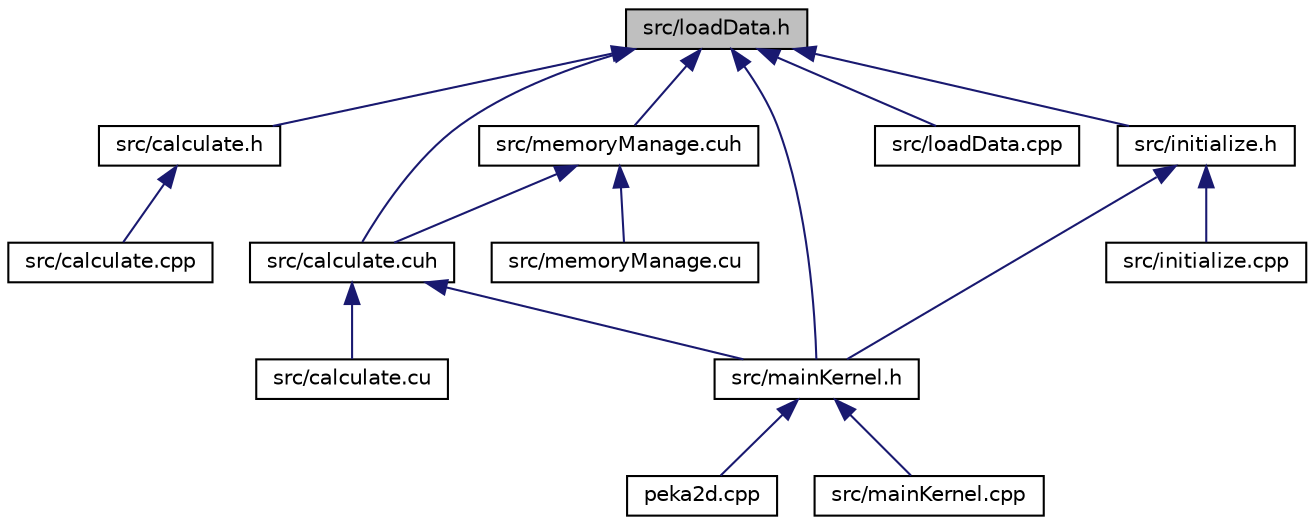 digraph "src/loadData.h"
{
 // LATEX_PDF_SIZE
  edge [fontname="Helvetica",fontsize="10",labelfontname="Helvetica",labelfontsize="10"];
  node [fontname="Helvetica",fontsize="10",shape=record];
  Node1 [label="src/loadData.h",height=0.2,width=0.4,color="black", fillcolor="grey75", style="filled", fontcolor="black",tooltip=" "];
  Node1 -> Node2 [dir="back",color="midnightblue",fontsize="10",style="solid"];
  Node2 [label="src/calculate.cuh",height=0.2,width=0.4,color="black", fillcolor="white", style="filled",URL="$calculate_8cuh.html",tooltip=" "];
  Node2 -> Node3 [dir="back",color="midnightblue",fontsize="10",style="solid"];
  Node3 [label="src/calculate.cu",height=0.2,width=0.4,color="black", fillcolor="white", style="filled",URL="$calculate_8cu.html",tooltip=" "];
  Node2 -> Node4 [dir="back",color="midnightblue",fontsize="10",style="solid"];
  Node4 [label="src/mainKernel.h",height=0.2,width=0.4,color="black", fillcolor="white", style="filled",URL="$mainKernel_8h.html",tooltip=" "];
  Node4 -> Node5 [dir="back",color="midnightblue",fontsize="10",style="solid"];
  Node5 [label="peka2d.cpp",height=0.2,width=0.4,color="black", fillcolor="white", style="filled",URL="$peka2d_8cpp.html",tooltip=" "];
  Node4 -> Node6 [dir="back",color="midnightblue",fontsize="10",style="solid"];
  Node6 [label="src/mainKernel.cpp",height=0.2,width=0.4,color="black", fillcolor="white", style="filled",URL="$mainKernel_8cpp.html",tooltip=" "];
  Node1 -> Node7 [dir="back",color="midnightblue",fontsize="10",style="solid"];
  Node7 [label="src/calculate.h",height=0.2,width=0.4,color="black", fillcolor="white", style="filled",URL="$calculate_8h.html",tooltip=" "];
  Node7 -> Node8 [dir="back",color="midnightblue",fontsize="10",style="solid"];
  Node8 [label="src/calculate.cpp",height=0.2,width=0.4,color="black", fillcolor="white", style="filled",URL="$calculate_8cpp.html",tooltip=" "];
  Node1 -> Node9 [dir="back",color="midnightblue",fontsize="10",style="solid"];
  Node9 [label="src/initialize.h",height=0.2,width=0.4,color="black", fillcolor="white", style="filled",URL="$initialize_8h.html",tooltip=" "];
  Node9 -> Node10 [dir="back",color="midnightblue",fontsize="10",style="solid"];
  Node10 [label="src/initialize.cpp",height=0.2,width=0.4,color="black", fillcolor="white", style="filled",URL="$initialize_8cpp.html",tooltip=" "];
  Node9 -> Node4 [dir="back",color="midnightblue",fontsize="10",style="solid"];
  Node1 -> Node11 [dir="back",color="midnightblue",fontsize="10",style="solid"];
  Node11 [label="src/loadData.cpp",height=0.2,width=0.4,color="black", fillcolor="white", style="filled",URL="$loadData_8cpp.html",tooltip=" "];
  Node1 -> Node4 [dir="back",color="midnightblue",fontsize="10",style="solid"];
  Node1 -> Node12 [dir="back",color="midnightblue",fontsize="10",style="solid"];
  Node12 [label="src/memoryManage.cuh",height=0.2,width=0.4,color="black", fillcolor="white", style="filled",URL="$memoryManage_8cuh.html",tooltip=" "];
  Node12 -> Node2 [dir="back",color="midnightblue",fontsize="10",style="solid"];
  Node12 -> Node13 [dir="back",color="midnightblue",fontsize="10",style="solid"];
  Node13 [label="src/memoryManage.cu",height=0.2,width=0.4,color="black", fillcolor="white", style="filled",URL="$memoryManage_8cu.html",tooltip=" "];
}
